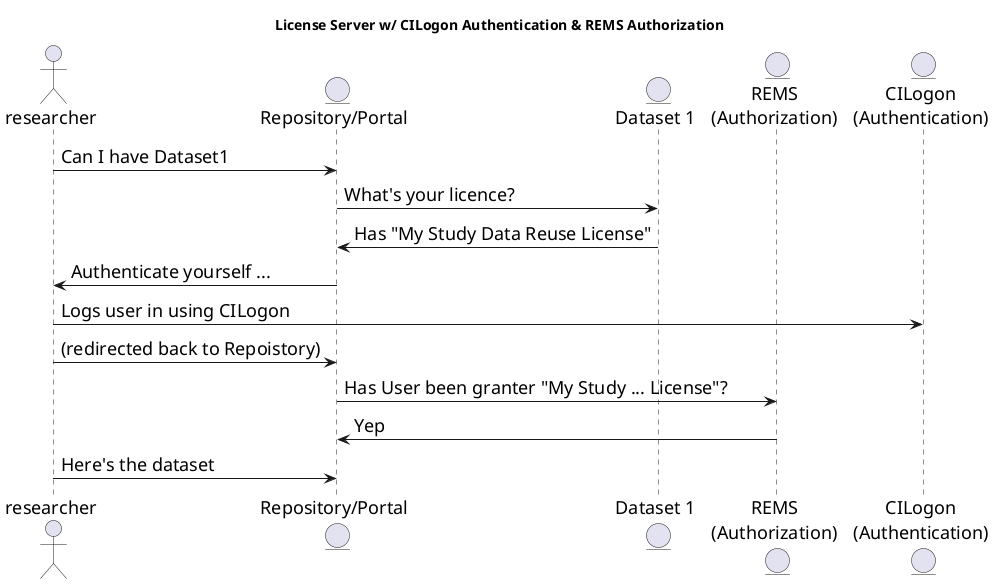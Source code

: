 
@startuml
skinparam defaultFontSize 18

title: License Server w/ CILogon Authentication & REMS Authorization
actor       researcher     as res
entity    "Repository/Portal"   as rep
entity "Dataset 1" as c

entity    "REMS\n(Authorization)"    as gls
entity    "CILogon\n(Authentication)"    as cl
res -> rep : Can I have Dataset1
rep -> c : What's your licence?
c -> rep : Has "My Study Data Reuse License" 
rep -> res : Authenticate yourself ...
res -> cl : Logs user in using CILogon
res -> rep : (redirected back to Repoistory) 


rep ->  gls : Has User been granter "My Study ... License"?
gls -> rep : Yep
res -> rep : Here's the dataset

@enduml

